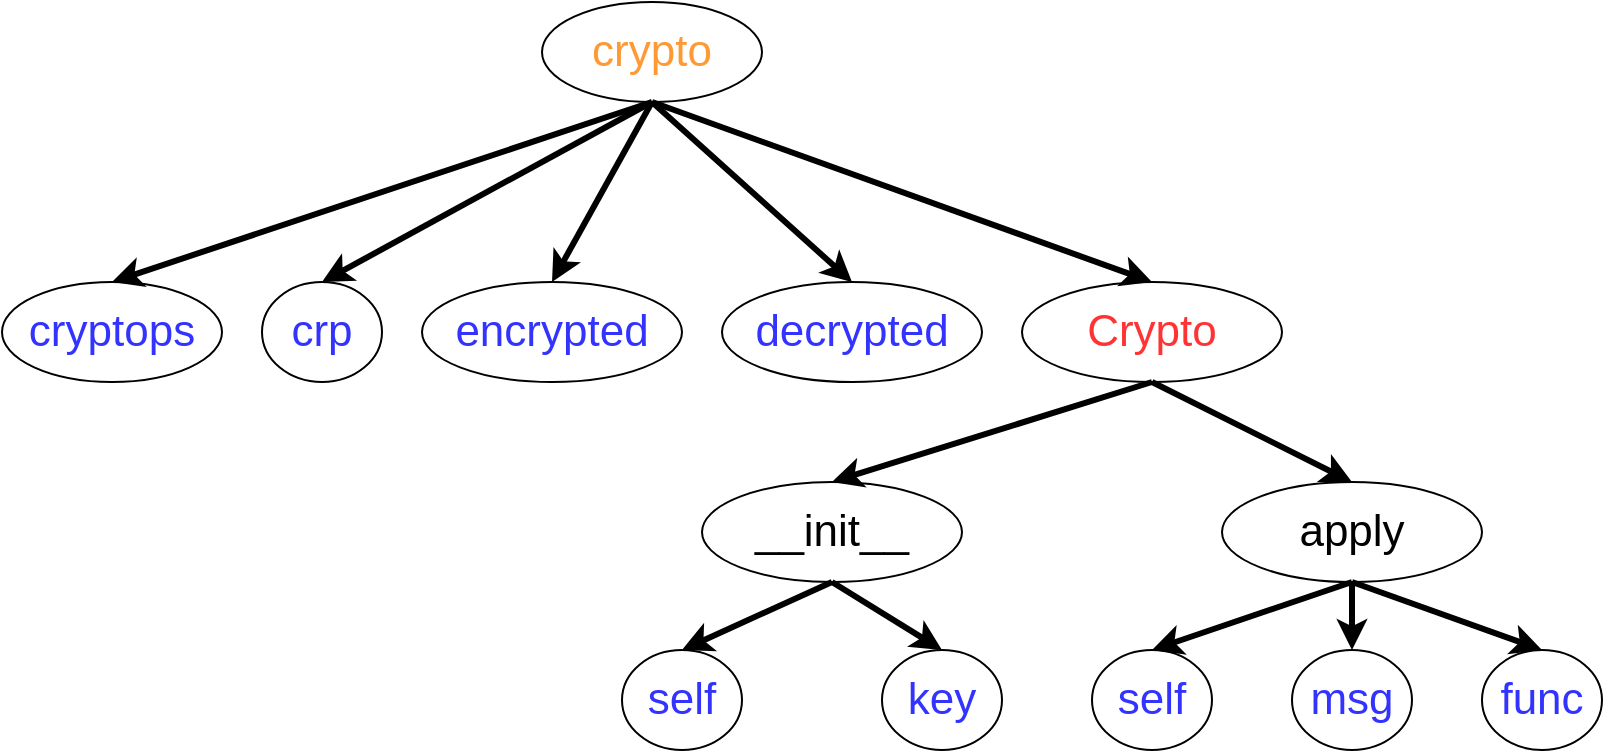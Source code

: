 <mxfile version="15.7.4" type="device"><diagram id="tOiC6RfGadJRjIrM-pH9" name="ページ1"><mxGraphModel dx="1038" dy="546" grid="1" gridSize="10" guides="1" tooltips="1" connect="1" arrows="1" fold="1" page="1" pageScale="1" pageWidth="1169" pageHeight="827" math="0" shadow="0"><root><mxCell id="0"/><mxCell id="1" parent="0"/><mxCell id="Vqwktt_g461Hfs4y40Hl-1" value="&lt;font style=&quot;font-size: 22px&quot; color=&quot;#3333ff&quot;&gt;cryptops&lt;/font&gt;" style="ellipse;whiteSpace=wrap;html=1;" vertex="1" parent="1"><mxGeometry x="150" y="180" width="110" height="50" as="geometry"/></mxCell><mxCell id="Vqwktt_g461Hfs4y40Hl-2" value="&lt;font style=&quot;font-size: 22px&quot; color=&quot;#3333ff&quot;&gt;crp&lt;/font&gt;" style="ellipse;whiteSpace=wrap;html=1;" vertex="1" parent="1"><mxGeometry x="280" y="180" width="60" height="50" as="geometry"/></mxCell><mxCell id="Vqwktt_g461Hfs4y40Hl-3" value="&lt;font style=&quot;font-size: 22px&quot; color=&quot;#3333ff&quot;&gt;encrypted&lt;/font&gt;" style="ellipse;whiteSpace=wrap;html=1;" vertex="1" parent="1"><mxGeometry x="360" y="180" width="130" height="50" as="geometry"/></mxCell><mxCell id="Vqwktt_g461Hfs4y40Hl-4" value="&lt;font style=&quot;font-size: 22px&quot; color=&quot;#3333ff&quot;&gt;decrypted&lt;/font&gt;" style="ellipse;whiteSpace=wrap;html=1;" vertex="1" parent="1"><mxGeometry x="510" y="180" width="130" height="50" as="geometry"/></mxCell><mxCell id="Vqwktt_g461Hfs4y40Hl-5" value="&lt;font style=&quot;font-size: 22px&quot; color=&quot;#ff3333&quot;&gt;Crypto&lt;/font&gt;" style="ellipse;whiteSpace=wrap;html=1;" vertex="1" parent="1"><mxGeometry x="660" y="180" width="130" height="50" as="geometry"/></mxCell><mxCell id="Vqwktt_g461Hfs4y40Hl-6" value="&lt;font style=&quot;font-size: 22px&quot;&gt;apply&lt;/font&gt;" style="ellipse;whiteSpace=wrap;html=1;" vertex="1" parent="1"><mxGeometry x="760" y="280" width="130" height="50" as="geometry"/></mxCell><mxCell id="Vqwktt_g461Hfs4y40Hl-7" value="&lt;font style=&quot;font-size: 22px&quot;&gt;__init__&lt;/font&gt;" style="ellipse;whiteSpace=wrap;html=1;" vertex="1" parent="1"><mxGeometry x="500" y="280" width="130" height="50" as="geometry"/></mxCell><mxCell id="Vqwktt_g461Hfs4y40Hl-8" value="&lt;font style=&quot;font-size: 22px&quot; color=&quot;#3333ff&quot;&gt;self&lt;/font&gt;" style="ellipse;whiteSpace=wrap;html=1;" vertex="1" parent="1"><mxGeometry x="460" y="364" width="60" height="50" as="geometry"/></mxCell><mxCell id="Vqwktt_g461Hfs4y40Hl-9" value="&lt;font style=&quot;font-size: 22px&quot; color=&quot;#3333ff&quot;&gt;key&lt;/font&gt;" style="ellipse;whiteSpace=wrap;html=1;" vertex="1" parent="1"><mxGeometry x="590" y="364" width="60" height="50" as="geometry"/></mxCell><mxCell id="Vqwktt_g461Hfs4y40Hl-10" value="&lt;font style=&quot;font-size: 22px&quot; color=&quot;#3333ff&quot;&gt;self&lt;/font&gt;" style="ellipse;whiteSpace=wrap;html=1;" vertex="1" parent="1"><mxGeometry x="695" y="364" width="60" height="50" as="geometry"/></mxCell><mxCell id="Vqwktt_g461Hfs4y40Hl-11" value="&lt;font style=&quot;font-size: 22px&quot; color=&quot;#3333ff&quot;&gt;msg&lt;/font&gt;" style="ellipse;whiteSpace=wrap;html=1;" vertex="1" parent="1"><mxGeometry x="795" y="364" width="60" height="50" as="geometry"/></mxCell><mxCell id="Vqwktt_g461Hfs4y40Hl-12" value="&lt;font color=&quot;#3333ff&quot;&gt;&lt;span style=&quot;font-size: 22px&quot;&gt;func&lt;/span&gt;&lt;/font&gt;" style="ellipse;whiteSpace=wrap;html=1;" vertex="1" parent="1"><mxGeometry x="890" y="364" width="60" height="50" as="geometry"/></mxCell><mxCell id="Vqwktt_g461Hfs4y40Hl-13" value="&lt;font style=&quot;font-size: 22px&quot; color=&quot;#ff9933&quot;&gt;crypto&lt;/font&gt;" style="ellipse;whiteSpace=wrap;html=1;" vertex="1" parent="1"><mxGeometry x="420" y="40" width="110" height="50" as="geometry"/></mxCell><mxCell id="Vqwktt_g461Hfs4y40Hl-14" value="" style="endArrow=classic;html=1;rounded=0;fontSize=22;fontColor=#FF9933;strokeWidth=3;exitX=0.5;exitY=1;exitDx=0;exitDy=0;entryX=0.5;entryY=0;entryDx=0;entryDy=0;" edge="1" parent="1" source="Vqwktt_g461Hfs4y40Hl-13" target="Vqwktt_g461Hfs4y40Hl-3"><mxGeometry width="50" height="50" relative="1" as="geometry"><mxPoint x="500" y="300" as="sourcePoint"/><mxPoint x="550" y="250" as="targetPoint"/></mxGeometry></mxCell><mxCell id="Vqwktt_g461Hfs4y40Hl-15" value="" style="endArrow=classic;html=1;rounded=0;fontSize=22;fontColor=#FF9933;strokeWidth=3;entryX=0.5;entryY=0;entryDx=0;entryDy=0;exitX=0.5;exitY=1;exitDx=0;exitDy=0;" edge="1" parent="1" source="Vqwktt_g461Hfs4y40Hl-13" target="Vqwktt_g461Hfs4y40Hl-4"><mxGeometry width="50" height="50" relative="1" as="geometry"><mxPoint x="490" y="110" as="sourcePoint"/><mxPoint x="435" y="190" as="targetPoint"/></mxGeometry></mxCell><mxCell id="Vqwktt_g461Hfs4y40Hl-16" value="" style="endArrow=classic;html=1;rounded=0;fontSize=22;fontColor=#FF9933;strokeWidth=3;entryX=0.5;entryY=0;entryDx=0;entryDy=0;exitX=0.5;exitY=1;exitDx=0;exitDy=0;" edge="1" parent="1" source="Vqwktt_g461Hfs4y40Hl-13" target="Vqwktt_g461Hfs4y40Hl-5"><mxGeometry width="50" height="50" relative="1" as="geometry"><mxPoint x="485" y="100" as="sourcePoint"/><mxPoint x="585" y="190" as="targetPoint"/></mxGeometry></mxCell><mxCell id="Vqwktt_g461Hfs4y40Hl-17" value="" style="endArrow=classic;html=1;rounded=0;fontSize=22;fontColor=#FF9933;strokeWidth=3;entryX=0.5;entryY=0;entryDx=0;entryDy=0;exitX=0.5;exitY=1;exitDx=0;exitDy=0;" edge="1" parent="1" source="Vqwktt_g461Hfs4y40Hl-13" target="Vqwktt_g461Hfs4y40Hl-2"><mxGeometry width="50" height="50" relative="1" as="geometry"><mxPoint x="485" y="100" as="sourcePoint"/><mxPoint x="735" y="190" as="targetPoint"/></mxGeometry></mxCell><mxCell id="Vqwktt_g461Hfs4y40Hl-18" value="" style="endArrow=classic;html=1;rounded=0;fontSize=22;fontColor=#FF9933;strokeWidth=3;entryX=0.5;entryY=0;entryDx=0;entryDy=0;exitX=0.5;exitY=1;exitDx=0;exitDy=0;" edge="1" parent="1" source="Vqwktt_g461Hfs4y40Hl-13" target="Vqwktt_g461Hfs4y40Hl-1"><mxGeometry width="50" height="50" relative="1" as="geometry"><mxPoint x="480" y="120" as="sourcePoint"/><mxPoint x="320" y="190" as="targetPoint"/></mxGeometry></mxCell><mxCell id="Vqwktt_g461Hfs4y40Hl-19" value="" style="endArrow=classic;html=1;rounded=0;fontSize=22;fontColor=#FF9933;strokeWidth=3;entryX=0.5;entryY=0;entryDx=0;entryDy=0;exitX=0.5;exitY=1;exitDx=0;exitDy=0;" edge="1" parent="1" source="Vqwktt_g461Hfs4y40Hl-5" target="Vqwktt_g461Hfs4y40Hl-7"><mxGeometry width="50" height="50" relative="1" as="geometry"><mxPoint x="485" y="100" as="sourcePoint"/><mxPoint x="215" y="190" as="targetPoint"/></mxGeometry></mxCell><mxCell id="Vqwktt_g461Hfs4y40Hl-20" value="" style="endArrow=classic;html=1;rounded=0;fontSize=22;fontColor=#FF9933;strokeWidth=3;entryX=0.5;entryY=0;entryDx=0;entryDy=0;exitX=0.5;exitY=1;exitDx=0;exitDy=0;" edge="1" parent="1" source="Vqwktt_g461Hfs4y40Hl-5" target="Vqwktt_g461Hfs4y40Hl-6"><mxGeometry width="50" height="50" relative="1" as="geometry"><mxPoint x="735" y="240" as="sourcePoint"/><mxPoint x="575" y="290" as="targetPoint"/></mxGeometry></mxCell><mxCell id="Vqwktt_g461Hfs4y40Hl-21" value="" style="endArrow=classic;html=1;rounded=0;fontSize=22;fontColor=#FF9933;strokeWidth=3;entryX=0.5;entryY=0;entryDx=0;entryDy=0;exitX=0.5;exitY=1;exitDx=0;exitDy=0;" edge="1" parent="1" source="Vqwktt_g461Hfs4y40Hl-6" target="Vqwktt_g461Hfs4y40Hl-12"><mxGeometry width="50" height="50" relative="1" as="geometry"><mxPoint x="735" y="240" as="sourcePoint"/><mxPoint x="835" y="290" as="targetPoint"/></mxGeometry></mxCell><mxCell id="Vqwktt_g461Hfs4y40Hl-22" value="" style="endArrow=classic;html=1;rounded=0;fontSize=22;fontColor=#FF9933;strokeWidth=3;entryX=0.5;entryY=0;entryDx=0;entryDy=0;exitX=0.5;exitY=1;exitDx=0;exitDy=0;" edge="1" parent="1" source="Vqwktt_g461Hfs4y40Hl-6" target="Vqwktt_g461Hfs4y40Hl-11"><mxGeometry width="50" height="50" relative="1" as="geometry"><mxPoint x="835" y="340" as="sourcePoint"/><mxPoint x="930" y="374" as="targetPoint"/></mxGeometry></mxCell><mxCell id="Vqwktt_g461Hfs4y40Hl-23" value="" style="endArrow=classic;html=1;rounded=0;fontSize=22;fontColor=#FF9933;strokeWidth=3;entryX=0.5;entryY=0;entryDx=0;entryDy=0;exitX=0.5;exitY=1;exitDx=0;exitDy=0;" edge="1" parent="1" source="Vqwktt_g461Hfs4y40Hl-6" target="Vqwktt_g461Hfs4y40Hl-10"><mxGeometry width="50" height="50" relative="1" as="geometry"><mxPoint x="835" y="340" as="sourcePoint"/><mxPoint x="835" y="374" as="targetPoint"/></mxGeometry></mxCell><mxCell id="Vqwktt_g461Hfs4y40Hl-24" value="" style="endArrow=classic;html=1;rounded=0;fontSize=22;fontColor=#FF9933;strokeWidth=3;entryX=0.5;entryY=0;entryDx=0;entryDy=0;exitX=0.5;exitY=1;exitDx=0;exitDy=0;" edge="1" parent="1" source="Vqwktt_g461Hfs4y40Hl-7" target="Vqwktt_g461Hfs4y40Hl-9"><mxGeometry width="50" height="50" relative="1" as="geometry"><mxPoint x="835" y="340" as="sourcePoint"/><mxPoint x="735" y="374" as="targetPoint"/></mxGeometry></mxCell><mxCell id="Vqwktt_g461Hfs4y40Hl-25" value="" style="endArrow=classic;html=1;rounded=0;fontSize=22;fontColor=#FF9933;strokeWidth=3;entryX=0.5;entryY=0;entryDx=0;entryDy=0;exitX=0.5;exitY=1;exitDx=0;exitDy=0;" edge="1" parent="1" source="Vqwktt_g461Hfs4y40Hl-7" target="Vqwktt_g461Hfs4y40Hl-8"><mxGeometry width="50" height="50" relative="1" as="geometry"><mxPoint x="575" y="340" as="sourcePoint"/><mxPoint x="630" y="374" as="targetPoint"/></mxGeometry></mxCell></root></mxGraphModel></diagram></mxfile>